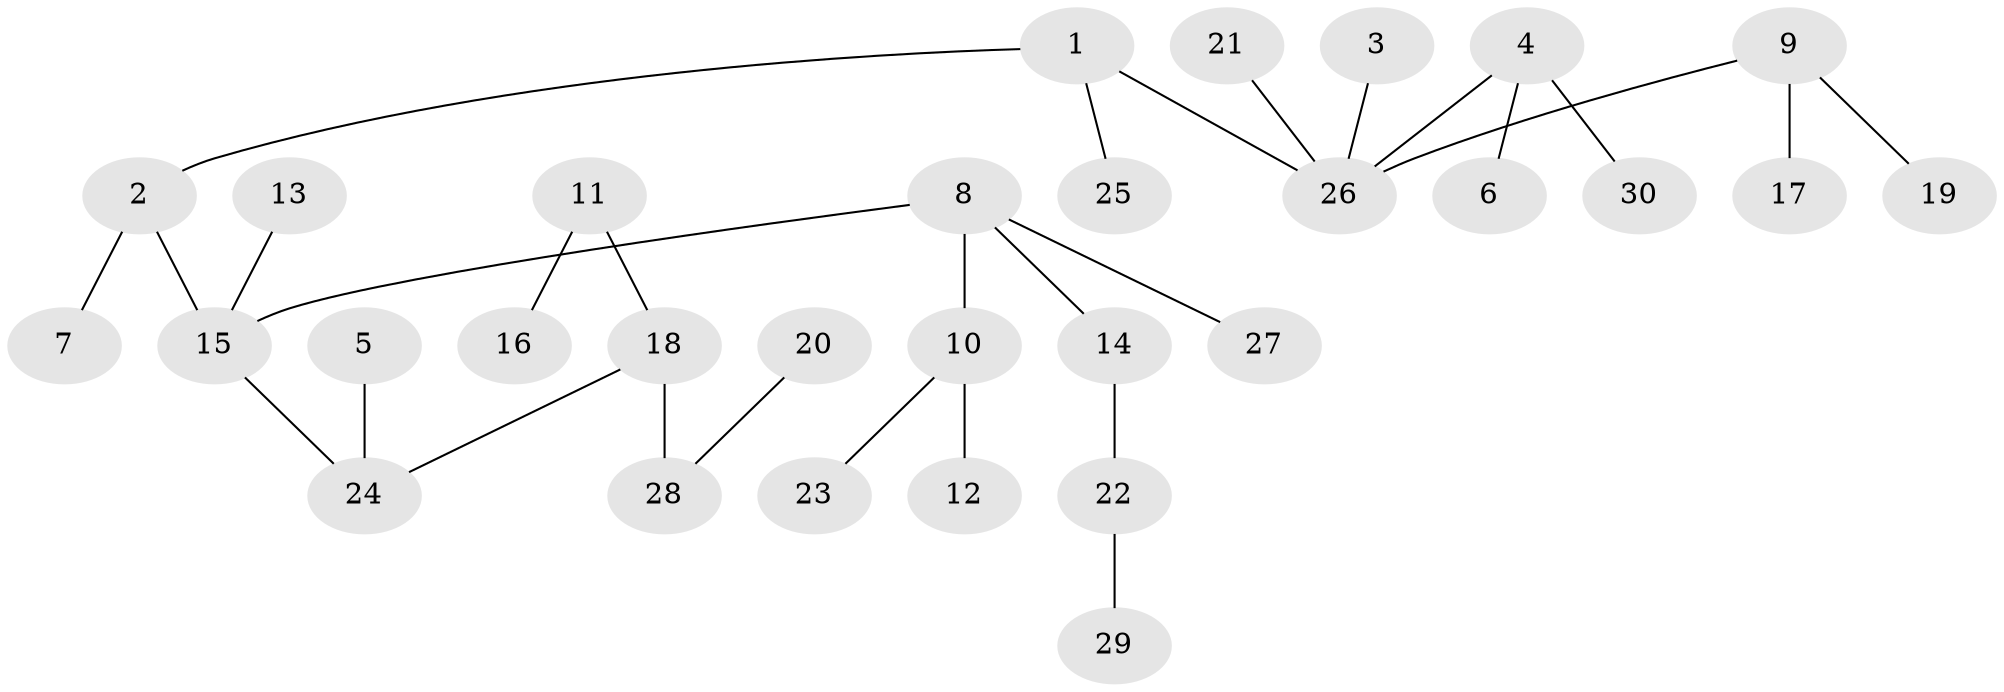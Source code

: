 // original degree distribution, {6: 0.03333333333333333, 5: 0.05, 3: 0.13333333333333333, 2: 0.23333333333333334, 4: 0.03333333333333333, 1: 0.5166666666666667}
// Generated by graph-tools (version 1.1) at 2025/02/03/09/25 03:02:24]
// undirected, 30 vertices, 29 edges
graph export_dot {
graph [start="1"]
  node [color=gray90,style=filled];
  1;
  2;
  3;
  4;
  5;
  6;
  7;
  8;
  9;
  10;
  11;
  12;
  13;
  14;
  15;
  16;
  17;
  18;
  19;
  20;
  21;
  22;
  23;
  24;
  25;
  26;
  27;
  28;
  29;
  30;
  1 -- 2 [weight=1.0];
  1 -- 25 [weight=1.0];
  1 -- 26 [weight=1.0];
  2 -- 7 [weight=1.0];
  2 -- 15 [weight=1.0];
  3 -- 26 [weight=1.0];
  4 -- 6 [weight=1.0];
  4 -- 26 [weight=1.0];
  4 -- 30 [weight=1.0];
  5 -- 24 [weight=1.0];
  8 -- 10 [weight=1.0];
  8 -- 14 [weight=1.0];
  8 -- 15 [weight=1.0];
  8 -- 27 [weight=1.0];
  9 -- 17 [weight=1.0];
  9 -- 19 [weight=1.0];
  9 -- 26 [weight=1.0];
  10 -- 12 [weight=1.0];
  10 -- 23 [weight=1.0];
  11 -- 16 [weight=1.0];
  11 -- 18 [weight=1.0];
  13 -- 15 [weight=1.0];
  14 -- 22 [weight=1.0];
  15 -- 24 [weight=1.0];
  18 -- 24 [weight=1.0];
  18 -- 28 [weight=1.0];
  20 -- 28 [weight=1.0];
  21 -- 26 [weight=1.0];
  22 -- 29 [weight=1.0];
}
